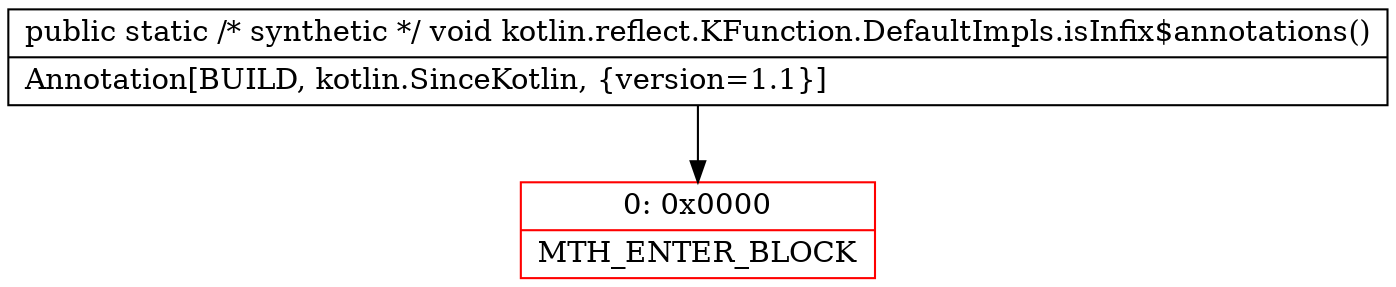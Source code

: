 digraph "CFG forkotlin.reflect.KFunction.DefaultImpls.isInfix$annotations()V" {
subgraph cluster_Region_1080717315 {
label = "R(0)";
node [shape=record,color=blue];
}
Node_0 [shape=record,color=red,label="{0\:\ 0x0000|MTH_ENTER_BLOCK\l}"];
MethodNode[shape=record,label="{public static \/* synthetic *\/ void kotlin.reflect.KFunction.DefaultImpls.isInfix$annotations()  | Annotation[BUILD, kotlin.SinceKotlin, \{version=1.1\}]\l}"];
MethodNode -> Node_0;
}

